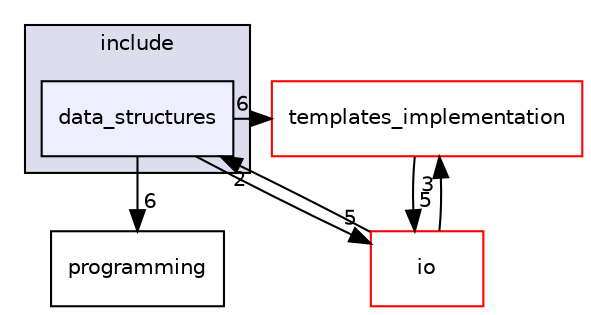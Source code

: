 digraph "D:/Pool/eclipse-workspace_aarch64/newspace/raspiOS/include/data_structures" {
  compound=true
  node [ fontsize="10", fontname="Helvetica"];
  edge [ labelfontsize="10", labelfontname="Helvetica"];
  subgraph clusterdir_d44c64559bbebec7f509842c48db8b23 {
    graph [ bgcolor="#ddddee", pencolor="black", label="include" fontname="Helvetica", fontsize="10", URL="dir_d44c64559bbebec7f509842c48db8b23.html"]
  dir_ebed218ca042e0cae3861bf18b14f766 [shape=box, label="data_structures", style="filled", fillcolor="#eeeeff", pencolor="black", URL="dir_ebed218ca042e0cae3861bf18b14f766.html"];
  }
  dir_b926265dddcbd40e5e3241dea5a14f9d [shape=box label="templates_implementation" fillcolor="white" style="filled" color="red" URL="dir_b926265dddcbd40e5e3241dea5a14f9d.html"];
  dir_2aa1e926f43384db23360c01a574d2c4 [shape=box label="programming" URL="dir_2aa1e926f43384db23360c01a574d2c4.html"];
  dir_a00b633439466cbb1729245c7f66f564 [shape=box label="io" fillcolor="white" style="filled" color="red" URL="dir_a00b633439466cbb1729245c7f66f564.html"];
  dir_b926265dddcbd40e5e3241dea5a14f9d->dir_a00b633439466cbb1729245c7f66f564 [headlabel="5", labeldistance=1.5 headhref="dir_000010_000016.html"];
  dir_ebed218ca042e0cae3861bf18b14f766->dir_b926265dddcbd40e5e3241dea5a14f9d [headlabel="6", labeldistance=1.5 headhref="dir_000009_000010.html"];
  dir_ebed218ca042e0cae3861bf18b14f766->dir_2aa1e926f43384db23360c01a574d2c4 [headlabel="6", labeldistance=1.5 headhref="dir_000009_000023.html"];
  dir_ebed218ca042e0cae3861bf18b14f766->dir_a00b633439466cbb1729245c7f66f564 [headlabel="5", labeldistance=1.5 headhref="dir_000009_000016.html"];
  dir_a00b633439466cbb1729245c7f66f564->dir_b926265dddcbd40e5e3241dea5a14f9d [headlabel="3", labeldistance=1.5 headhref="dir_000016_000010.html"];
  dir_a00b633439466cbb1729245c7f66f564->dir_ebed218ca042e0cae3861bf18b14f766 [headlabel="2", labeldistance=1.5 headhref="dir_000016_000009.html"];
}
